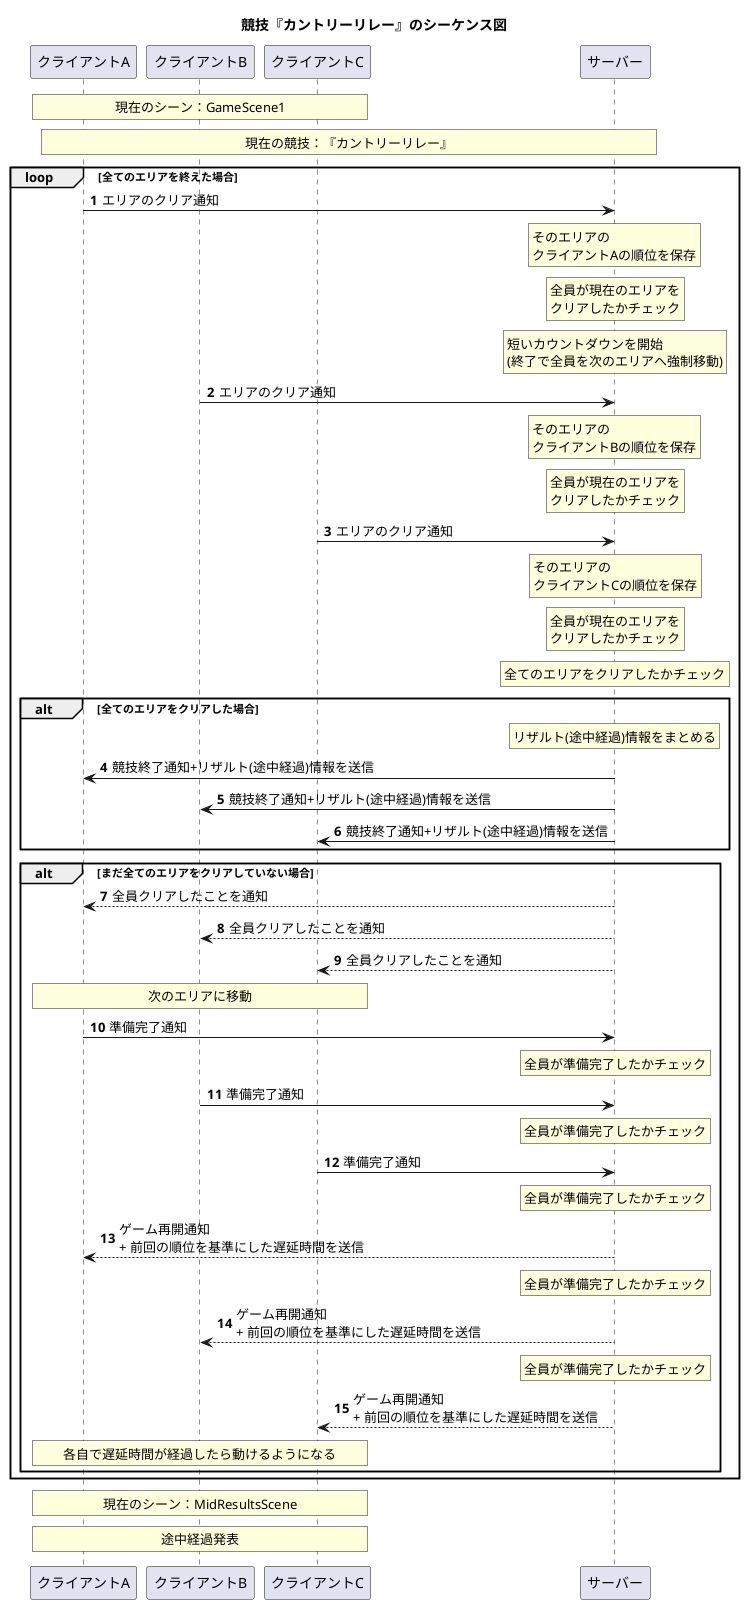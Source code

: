 @startuml
'https://plantuml.com/sequence-diagram


participant クライアントA
participant クライアントB
participant クライアントC
participant サーバー

autonumber
title 競技『カントリーリレー』のシーケンス図

rnote over クライアントA,クライアントC:現在のシーン：GameScene1
rnote over クライアントA,サーバー:現在の競技：『カントリーリレー』

loop 全てのエリアを終えた場合
クライアントA -> サーバー:エリアのクリア通知
rnote over サーバー:そのエリアの\nクライアントAの順位を保存
rnote over サーバー:全員が現在のエリアを\nクリアしたかチェック
rnote over サーバー:短いカウントダウンを開始\n(終了で全員を次のエリアへ強制移動)
クライアントB -> サーバー:エリアのクリア通知
rnote over サーバー:そのエリアの\nクライアントBの順位を保存
rnote over サーバー:全員が現在のエリアを\nクリアしたかチェック
クライアントC -> サーバー:エリアのクリア通知
rnote over サーバー:そのエリアの\nクライアントCの順位を保存
rnote over サーバー:全員が現在のエリアを\nクリアしたかチェック
rnote over サーバー:全てのエリアをクリアしたかチェック

alt 全てのエリアをクリアした場合
rnote over サーバー:リザルト(途中経過)情報をまとめる
クライアントA <- サーバー:競技終了通知+リザルト(途中経過)情報を送信
クライアントB <- サーバー:競技終了通知+リザルト(途中経過)情報を送信
クライアントC <- サーバー:競技終了通知+リザルト(途中経過)情報を送信
end
alt まだ全てのエリアをクリアしていない場合

クライアントA <-- サーバー:全員クリアしたことを通知
クライアントB <-- サーバー:全員クリアしたことを通知
クライアントC <-- サーバー:全員クリアしたことを通知
rnote over クライアントA,クライアントC: 次のエリアに移動
クライアントA -> サーバー:準備完了通知
rnote over サーバー:全員が準備完了したかチェック
クライアントB -> サーバー:準備完了通知
rnote over サーバー:全員が準備完了したかチェック
クライアントC -> サーバー:準備完了通知
rnote over サーバー:全員が準備完了したかチェック
クライアントA <-- サーバー:ゲーム再開通知\n+ 前回の順位を基準にした遅延時間を送信
rnote over サーバー:全員が準備完了したかチェック
クライアントB <-- サーバー:ゲーム再開通知\n+ 前回の順位を基準にした遅延時間を送信
rnote over サーバー:全員が準備完了したかチェック
クライアントC <-- サーバー:ゲーム再開通知\n+ 前回の順位を基準にした遅延時間を送信
rnote over クライアントA,クライアントC: 各自で遅延時間が経過したら動けるようになる
end
end

rnote over クライアントA,クライアントC:現在のシーン：MidResultsScene
rnote over クライアントA,クライアントC:途中経過発表

@enduml クライアントA
